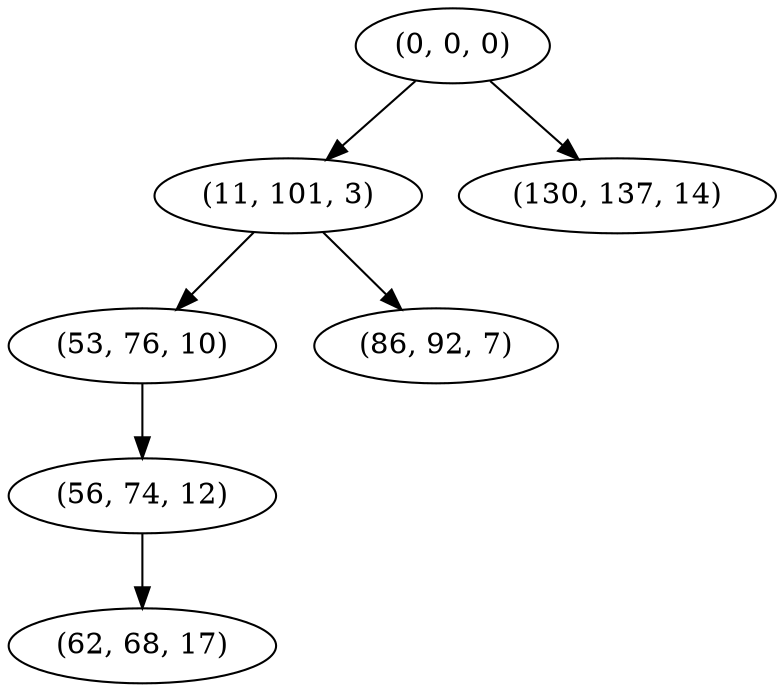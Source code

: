 digraph tree {
    "(0, 0, 0)";
    "(11, 101, 3)";
    "(53, 76, 10)";
    "(56, 74, 12)";
    "(62, 68, 17)";
    "(86, 92, 7)";
    "(130, 137, 14)";
    "(0, 0, 0)" -> "(11, 101, 3)";
    "(0, 0, 0)" -> "(130, 137, 14)";
    "(11, 101, 3)" -> "(53, 76, 10)";
    "(11, 101, 3)" -> "(86, 92, 7)";
    "(53, 76, 10)" -> "(56, 74, 12)";
    "(56, 74, 12)" -> "(62, 68, 17)";
}
